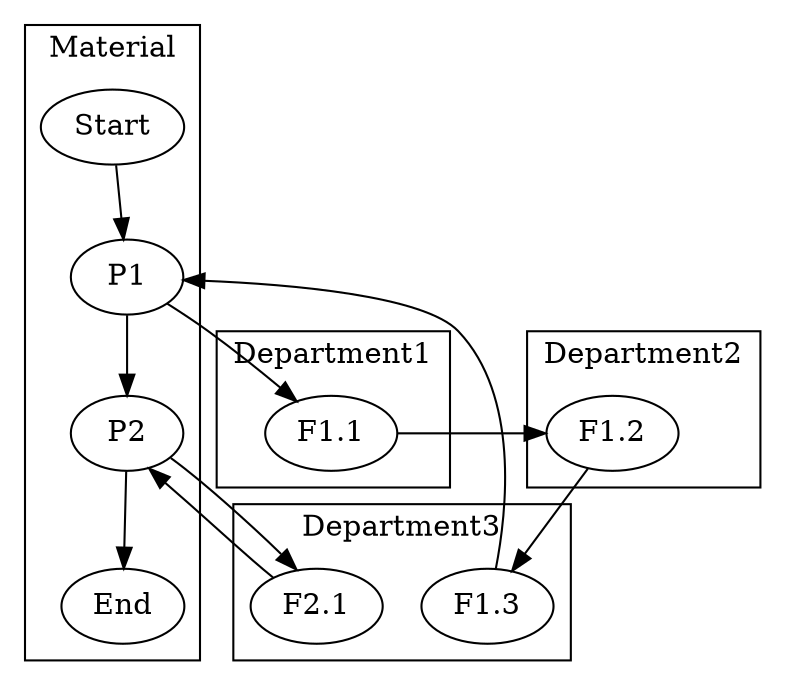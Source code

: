 digraph {
	subgraph cluster_Material {
		label=Material
		Start
		P1
		P2
		End
	}
	subgraph cluster_Department1 {
		label=Department1
		"F1.1"
	}
	subgraph cluster_Department2 {
		label=Department2
		"F1.2"
	}
	subgraph cluster_Department3 {
		label=Department3
		"F1.3"
		"F2.1"
	}
	Start -> P1
	P1 -> "F1.1"
	P1 -> P2
	P2 -> "F2.1"
	P2 -> End
	"F1.1" -> "F1.2"
	"F1.2" -> "F1.3"
	"F1.3" -> P1
	"F2.1" -> P2
}
